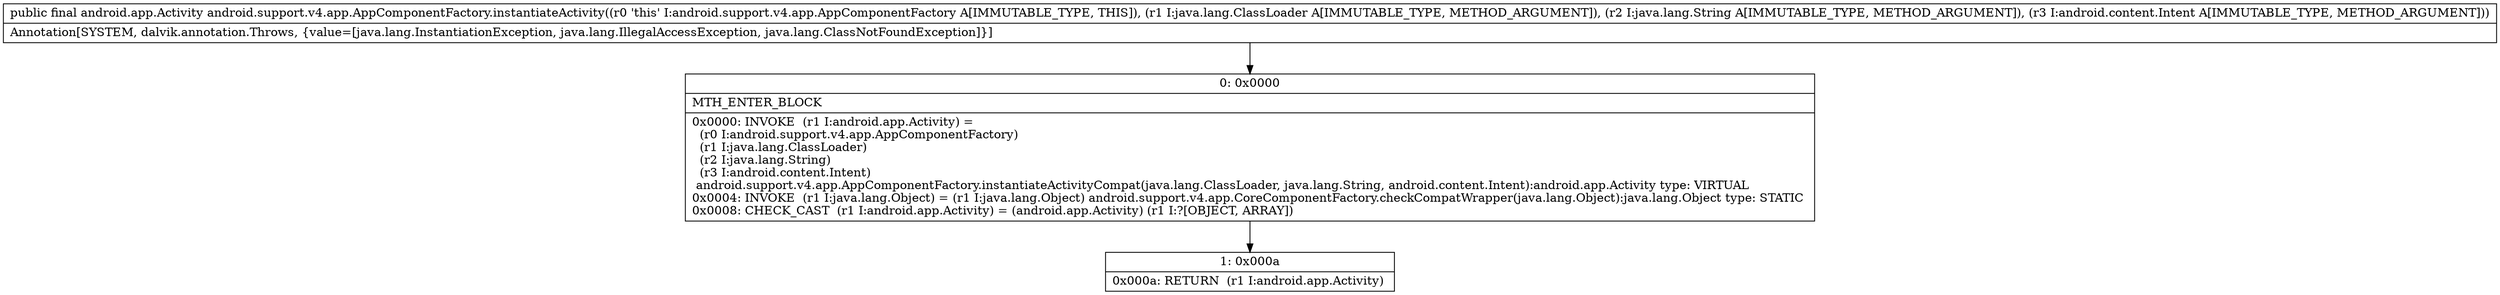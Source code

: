 digraph "CFG forandroid.support.v4.app.AppComponentFactory.instantiateActivity(Ljava\/lang\/ClassLoader;Ljava\/lang\/String;Landroid\/content\/Intent;)Landroid\/app\/Activity;" {
Node_0 [shape=record,label="{0\:\ 0x0000|MTH_ENTER_BLOCK\l|0x0000: INVOKE  (r1 I:android.app.Activity) = \l  (r0 I:android.support.v4.app.AppComponentFactory)\l  (r1 I:java.lang.ClassLoader)\l  (r2 I:java.lang.String)\l  (r3 I:android.content.Intent)\l android.support.v4.app.AppComponentFactory.instantiateActivityCompat(java.lang.ClassLoader, java.lang.String, android.content.Intent):android.app.Activity type: VIRTUAL \l0x0004: INVOKE  (r1 I:java.lang.Object) = (r1 I:java.lang.Object) android.support.v4.app.CoreComponentFactory.checkCompatWrapper(java.lang.Object):java.lang.Object type: STATIC \l0x0008: CHECK_CAST  (r1 I:android.app.Activity) = (android.app.Activity) (r1 I:?[OBJECT, ARRAY]) \l}"];
Node_1 [shape=record,label="{1\:\ 0x000a|0x000a: RETURN  (r1 I:android.app.Activity) \l}"];
MethodNode[shape=record,label="{public final android.app.Activity android.support.v4.app.AppComponentFactory.instantiateActivity((r0 'this' I:android.support.v4.app.AppComponentFactory A[IMMUTABLE_TYPE, THIS]), (r1 I:java.lang.ClassLoader A[IMMUTABLE_TYPE, METHOD_ARGUMENT]), (r2 I:java.lang.String A[IMMUTABLE_TYPE, METHOD_ARGUMENT]), (r3 I:android.content.Intent A[IMMUTABLE_TYPE, METHOD_ARGUMENT]))  | Annotation[SYSTEM, dalvik.annotation.Throws, \{value=[java.lang.InstantiationException, java.lang.IllegalAccessException, java.lang.ClassNotFoundException]\}]\l}"];
MethodNode -> Node_0;
Node_0 -> Node_1;
}

